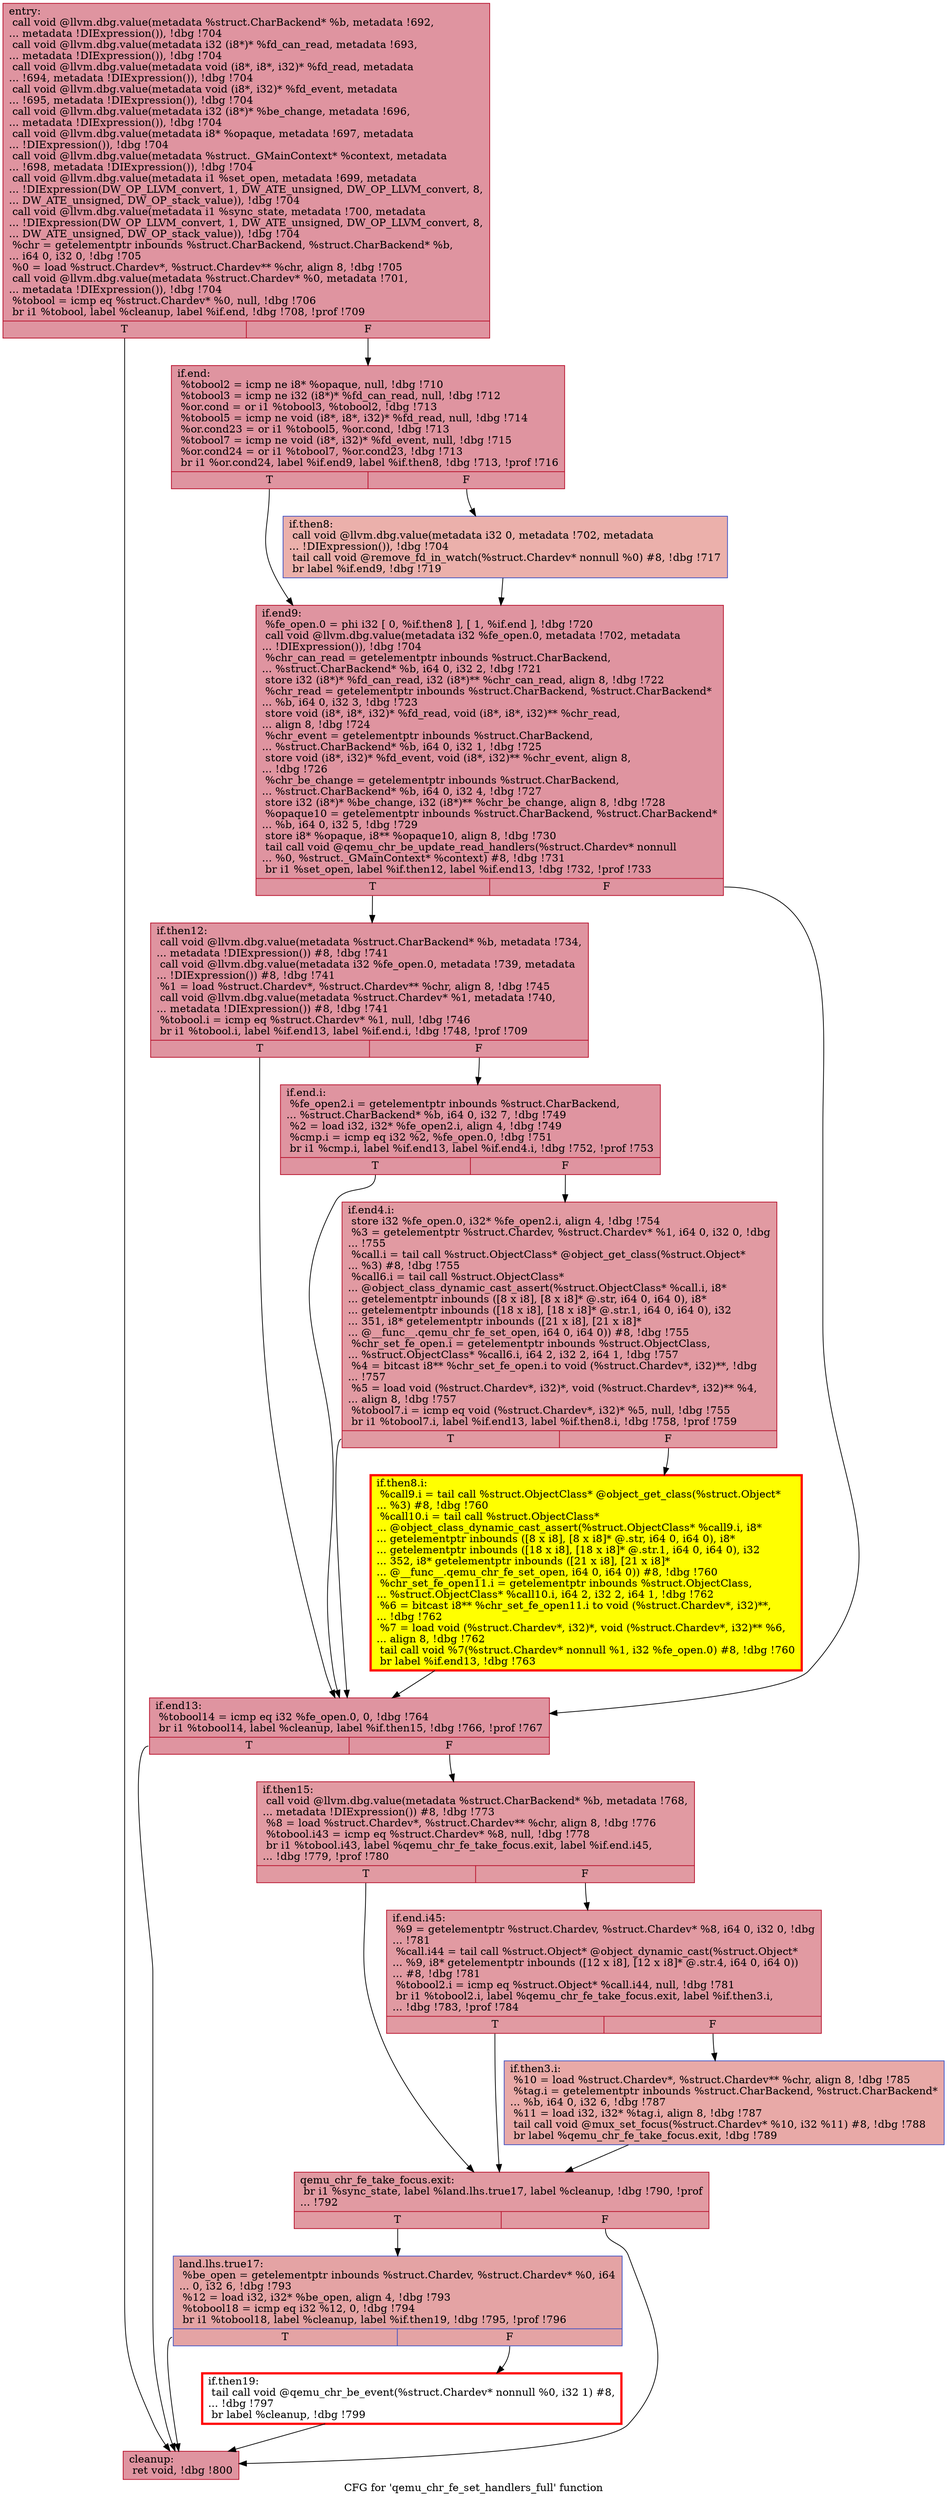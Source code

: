 digraph "CFG for 'qemu_chr_fe_set_handlers_full' function" {
	label="CFG for 'qemu_chr_fe_set_handlers_full' function";

	Node0x558fa4c79bb0 [shape=record,color="#b70d28ff", style=filled, fillcolor="#b70d2870",label="{entry:\l  call void @llvm.dbg.value(metadata %struct.CharBackend* %b, metadata !692,\l... metadata !DIExpression()), !dbg !704\l  call void @llvm.dbg.value(metadata i32 (i8*)* %fd_can_read, metadata !693,\l... metadata !DIExpression()), !dbg !704\l  call void @llvm.dbg.value(metadata void (i8*, i8*, i32)* %fd_read, metadata\l... !694, metadata !DIExpression()), !dbg !704\l  call void @llvm.dbg.value(metadata void (i8*, i32)* %fd_event, metadata\l... !695, metadata !DIExpression()), !dbg !704\l  call void @llvm.dbg.value(metadata i32 (i8*)* %be_change, metadata !696,\l... metadata !DIExpression()), !dbg !704\l  call void @llvm.dbg.value(metadata i8* %opaque, metadata !697, metadata\l... !DIExpression()), !dbg !704\l  call void @llvm.dbg.value(metadata %struct._GMainContext* %context, metadata\l... !698, metadata !DIExpression()), !dbg !704\l  call void @llvm.dbg.value(metadata i1 %set_open, metadata !699, metadata\l... !DIExpression(DW_OP_LLVM_convert, 1, DW_ATE_unsigned, DW_OP_LLVM_convert, 8,\l... DW_ATE_unsigned, DW_OP_stack_value)), !dbg !704\l  call void @llvm.dbg.value(metadata i1 %sync_state, metadata !700, metadata\l... !DIExpression(DW_OP_LLVM_convert, 1, DW_ATE_unsigned, DW_OP_LLVM_convert, 8,\l... DW_ATE_unsigned, DW_OP_stack_value)), !dbg !704\l  %chr = getelementptr inbounds %struct.CharBackend, %struct.CharBackend* %b,\l... i64 0, i32 0, !dbg !705\l  %0 = load %struct.Chardev*, %struct.Chardev** %chr, align 8, !dbg !705\l  call void @llvm.dbg.value(metadata %struct.Chardev* %0, metadata !701,\l... metadata !DIExpression()), !dbg !704\l  %tobool = icmp eq %struct.Chardev* %0, null, !dbg !706\l  br i1 %tobool, label %cleanup, label %if.end, !dbg !708, !prof !709\l|{<s0>T|<s1>F}}"];
	Node0x558fa4c79bb0:s0 -> Node0x558fa4c7dc60;
	Node0x558fa4c79bb0:s1 -> Node0x558fa4c7d7f0;
	Node0x558fa4c7d7f0 [shape=record,color="#b70d28ff", style=filled, fillcolor="#b70d2870",label="{if.end:                                           \l  %tobool2 = icmp ne i8* %opaque, null, !dbg !710\l  %tobool3 = icmp ne i32 (i8*)* %fd_can_read, null, !dbg !712\l  %or.cond = or i1 %tobool3, %tobool2, !dbg !713\l  %tobool5 = icmp ne void (i8*, i8*, i32)* %fd_read, null, !dbg !714\l  %or.cond23 = or i1 %tobool5, %or.cond, !dbg !713\l  %tobool7 = icmp ne void (i8*, i32)* %fd_event, null, !dbg !715\l  %or.cond24 = or i1 %tobool7, %or.cond23, !dbg !713\l  br i1 %or.cond24, label %if.end9, label %if.then8, !dbg !713, !prof !716\l|{<s0>T|<s1>F}}"];
	Node0x558fa4c7d7f0:s0 -> Node0x558fa4c7dfb0;
	Node0x558fa4c7d7f0:s1 -> Node0x558fa4c7df40;
	Node0x558fa4c7df40 [shape=record,color="#3d50c3ff", style=filled, fillcolor="#d24b4070",label="{if.then8:                                         \l  call void @llvm.dbg.value(metadata i32 0, metadata !702, metadata\l... !DIExpression()), !dbg !704\l  tail call void @remove_fd_in_watch(%struct.Chardev* nonnull %0) #8, !dbg !717\l  br label %if.end9, !dbg !719\l}"];
	Node0x558fa4c7df40 -> Node0x558fa4c7dfb0;
	Node0x558fa4c7dfb0 [shape=record,color="#b70d28ff", style=filled, fillcolor="#b70d2870",label="{if.end9:                                          \l  %fe_open.0 = phi i32 [ 0, %if.then8 ], [ 1, %if.end ], !dbg !720\l  call void @llvm.dbg.value(metadata i32 %fe_open.0, metadata !702, metadata\l... !DIExpression()), !dbg !704\l  %chr_can_read = getelementptr inbounds %struct.CharBackend,\l... %struct.CharBackend* %b, i64 0, i32 2, !dbg !721\l  store i32 (i8*)* %fd_can_read, i32 (i8*)** %chr_can_read, align 8, !dbg !722\l  %chr_read = getelementptr inbounds %struct.CharBackend, %struct.CharBackend*\l... %b, i64 0, i32 3, !dbg !723\l  store void (i8*, i8*, i32)* %fd_read, void (i8*, i8*, i32)** %chr_read,\l... align 8, !dbg !724\l  %chr_event = getelementptr inbounds %struct.CharBackend,\l... %struct.CharBackend* %b, i64 0, i32 1, !dbg !725\l  store void (i8*, i32)* %fd_event, void (i8*, i32)** %chr_event, align 8,\l... !dbg !726\l  %chr_be_change = getelementptr inbounds %struct.CharBackend,\l... %struct.CharBackend* %b, i64 0, i32 4, !dbg !727\l  store i32 (i8*)* %be_change, i32 (i8*)** %chr_be_change, align 8, !dbg !728\l  %opaque10 = getelementptr inbounds %struct.CharBackend, %struct.CharBackend*\l... %b, i64 0, i32 5, !dbg !729\l  store i8* %opaque, i8** %opaque10, align 8, !dbg !730\l  tail call void @qemu_chr_be_update_read_handlers(%struct.Chardev* nonnull\l... %0, %struct._GMainContext* %context) #8, !dbg !731\l  br i1 %set_open, label %if.then12, label %if.end13, !dbg !732, !prof !733\l|{<s0>T|<s1>F}}"];
	Node0x558fa4c7dfb0:s0 -> Node0x558fa4c7f590;
	Node0x558fa4c7dfb0:s1 -> Node0x558fa4c81420;
	Node0x558fa4c7f590 [shape=record,color="#b70d28ff", style=filled, fillcolor="#b70d2870",label="{if.then12:                                        \l  call void @llvm.dbg.value(metadata %struct.CharBackend* %b, metadata !734,\l... metadata !DIExpression()) #8, !dbg !741\l  call void @llvm.dbg.value(metadata i32 %fe_open.0, metadata !739, metadata\l... !DIExpression()) #8, !dbg !741\l  %1 = load %struct.Chardev*, %struct.Chardev** %chr, align 8, !dbg !745\l  call void @llvm.dbg.value(metadata %struct.Chardev* %1, metadata !740,\l... metadata !DIExpression()) #8, !dbg !741\l  %tobool.i = icmp eq %struct.Chardev* %1, null, !dbg !746\l  br i1 %tobool.i, label %if.end13, label %if.end.i, !dbg !748, !prof !709\l|{<s0>T|<s1>F}}"];
	Node0x558fa4c7f590:s0 -> Node0x558fa4c81420;
	Node0x558fa4c7f590:s1 -> Node0x558fa4c267e0;
	Node0x558fa4c267e0 [shape=record,color="#b70d28ff", style=filled, fillcolor="#b70d2870",label="{if.end.i:                                         \l  %fe_open2.i = getelementptr inbounds %struct.CharBackend,\l... %struct.CharBackend* %b, i64 0, i32 7, !dbg !749\l  %2 = load i32, i32* %fe_open2.i, align 4, !dbg !749\l  %cmp.i = icmp eq i32 %2, %fe_open.0, !dbg !751\l  br i1 %cmp.i, label %if.end13, label %if.end4.i, !dbg !752, !prof !753\l|{<s0>T|<s1>F}}"];
	Node0x558fa4c267e0:s0 -> Node0x558fa4c81420;
	Node0x558fa4c267e0:s1 -> Node0x558fa4cabb40;
	Node0x558fa4cabb40 [shape=record,color="#b70d28ff", style=filled, fillcolor="#bb1b2c70",label="{if.end4.i:                                        \l  store i32 %fe_open.0, i32* %fe_open2.i, align 4, !dbg !754\l  %3 = getelementptr %struct.Chardev, %struct.Chardev* %1, i64 0, i32 0, !dbg\l... !755\l  %call.i = tail call %struct.ObjectClass* @object_get_class(%struct.Object*\l... %3) #8, !dbg !755\l  %call6.i = tail call %struct.ObjectClass*\l... @object_class_dynamic_cast_assert(%struct.ObjectClass* %call.i, i8*\l... getelementptr inbounds ([8 x i8], [8 x i8]* @.str, i64 0, i64 0), i8*\l... getelementptr inbounds ([18 x i8], [18 x i8]* @.str.1, i64 0, i64 0), i32\l... 351, i8* getelementptr inbounds ([21 x i8], [21 x i8]*\l... @__func__.qemu_chr_fe_set_open, i64 0, i64 0)) #8, !dbg !755\l  %chr_set_fe_open.i = getelementptr inbounds %struct.ObjectClass,\l... %struct.ObjectClass* %call6.i, i64 2, i32 2, i64 1, !dbg !757\l  %4 = bitcast i8** %chr_set_fe_open.i to void (%struct.Chardev*, i32)**, !dbg\l... !757\l  %5 = load void (%struct.Chardev*, i32)*, void (%struct.Chardev*, i32)** %4,\l... align 8, !dbg !757\l  %tobool7.i = icmp eq void (%struct.Chardev*, i32)* %5, null, !dbg !755\l  br i1 %tobool7.i, label %if.end13, label %if.then8.i, !dbg !758, !prof !759\l|{<s0>T|<s1>F}}"];
	Node0x558fa4cabb40:s0 -> Node0x558fa4c81420;
	Node0x558fa4cabb40:s1 -> Node0x558fa4c22e00;
	Node0x558fa4c22e00 [shape=record,penwidth=3.0, style="filled", color="red", fillcolor="yellow",label="{if.then8.i:                                       \l  %call9.i = tail call %struct.ObjectClass* @object_get_class(%struct.Object*\l... %3) #8, !dbg !760\l  %call10.i = tail call %struct.ObjectClass*\l... @object_class_dynamic_cast_assert(%struct.ObjectClass* %call9.i, i8*\l... getelementptr inbounds ([8 x i8], [8 x i8]* @.str, i64 0, i64 0), i8*\l... getelementptr inbounds ([18 x i8], [18 x i8]* @.str.1, i64 0, i64 0), i32\l... 352, i8* getelementptr inbounds ([21 x i8], [21 x i8]*\l... @__func__.qemu_chr_fe_set_open, i64 0, i64 0)) #8, !dbg !760\l  %chr_set_fe_open11.i = getelementptr inbounds %struct.ObjectClass,\l... %struct.ObjectClass* %call10.i, i64 2, i32 2, i64 1, !dbg !762\l  %6 = bitcast i8** %chr_set_fe_open11.i to void (%struct.Chardev*, i32)**,\l... !dbg !762\l  %7 = load void (%struct.Chardev*, i32)*, void (%struct.Chardev*, i32)** %6,\l... align 8, !dbg !762\l  tail call void %7(%struct.Chardev* nonnull %1, i32 %fe_open.0) #8, !dbg !760\l  br label %if.end13, !dbg !763\l}"];
	Node0x558fa4c22e00 -> Node0x558fa4c81420;
	Node0x558fa4c81420 [shape=record,color="#b70d28ff", style=filled, fillcolor="#b70d2870",label="{if.end13:                                         \l  %tobool14 = icmp eq i32 %fe_open.0, 0, !dbg !764\l  br i1 %tobool14, label %cleanup, label %if.then15, !dbg !766, !prof !767\l|{<s0>T|<s1>F}}"];
	Node0x558fa4c81420:s0 -> Node0x558fa4c7dc60;
	Node0x558fa4c81420:s1 -> Node0x558fa4c82030;
	Node0x558fa4c82030 [shape=record,color="#b70d28ff", style=filled, fillcolor="#bb1b2c70",label="{if.then15:                                        \l  call void @llvm.dbg.value(metadata %struct.CharBackend* %b, metadata !768,\l... metadata !DIExpression()) #8, !dbg !773\l  %8 = load %struct.Chardev*, %struct.Chardev** %chr, align 8, !dbg !776\l  %tobool.i43 = icmp eq %struct.Chardev* %8, null, !dbg !778\l  br i1 %tobool.i43, label %qemu_chr_fe_take_focus.exit, label %if.end.i45,\l... !dbg !779, !prof !780\l|{<s0>T|<s1>F}}"];
	Node0x558fa4c82030:s0 -> Node0x558fa4d61050;
	Node0x558fa4c82030:s1 -> Node0x558fa4c7dbd0;
	Node0x558fa4c7dbd0 [shape=record,color="#b70d28ff", style=filled, fillcolor="#bb1b2c70",label="{if.end.i45:                                       \l  %9 = getelementptr %struct.Chardev, %struct.Chardev* %8, i64 0, i32 0, !dbg\l... !781\l  %call.i44 = tail call %struct.Object* @object_dynamic_cast(%struct.Object*\l... %9, i8* getelementptr inbounds ([12 x i8], [12 x i8]* @.str.4, i64 0, i64 0))\l... #8, !dbg !781\l  %tobool2.i = icmp eq %struct.Object* %call.i44, null, !dbg !781\l  br i1 %tobool2.i, label %qemu_chr_fe_take_focus.exit, label %if.then3.i,\l... !dbg !783, !prof !784\l|{<s0>T|<s1>F}}"];
	Node0x558fa4c7dbd0:s0 -> Node0x558fa4d61050;
	Node0x558fa4c7dbd0:s1 -> Node0x558fa4c356a0;
	Node0x558fa4c356a0 [shape=record,color="#3d50c3ff", style=filled, fillcolor="#ca3b3770",label="{if.then3.i:                                       \l  %10 = load %struct.Chardev*, %struct.Chardev** %chr, align 8, !dbg !785\l  %tag.i = getelementptr inbounds %struct.CharBackend, %struct.CharBackend*\l... %b, i64 0, i32 6, !dbg !787\l  %11 = load i32, i32* %tag.i, align 8, !dbg !787\l  tail call void @mux_set_focus(%struct.Chardev* %10, i32 %11) #8, !dbg !788\l  br label %qemu_chr_fe_take_focus.exit, !dbg !789\l}"];
	Node0x558fa4c356a0 -> Node0x558fa4d61050;
	Node0x558fa4d61050 [shape=record,color="#b70d28ff", style=filled, fillcolor="#bb1b2c70",label="{qemu_chr_fe_take_focus.exit:                      \l  br i1 %sync_state, label %land.lhs.true17, label %cleanup, !dbg !790, !prof\l... !792\l|{<s0>T|<s1>F}}"];
	Node0x558fa4d61050:s0 -> Node0x558fa4c82c40;
	Node0x558fa4d61050:s1 -> Node0x558fa4c7dc60;
	Node0x558fa4c82c40 [shape=record,color="#3d50c3ff", style=filled, fillcolor="#c32e3170",label="{land.lhs.true17:                                  \l  %be_open = getelementptr inbounds %struct.Chardev, %struct.Chardev* %0, i64\l... 0, i32 6, !dbg !793\l  %12 = load i32, i32* %be_open, align 4, !dbg !793\l  %tobool18 = icmp eq i32 %12, 0, !dbg !794\l  br i1 %tobool18, label %cleanup, label %if.then19, !dbg !795, !prof !796\l|{<s0>T|<s1>F}}"];
	Node0x558fa4c82c40:s0 -> Node0x558fa4c7dc60;
	Node0x558fa4c82c40:s1 -> Node0x558fa4c82ba0;
	Node0x558fa4c82ba0 [shape=record,penwidth=3.0, color="red",label="{if.then19:                                        \l  tail call void @qemu_chr_be_event(%struct.Chardev* nonnull %0, i32 1) #8,\l... !dbg !797\l  br label %cleanup, !dbg !799\l}"];
	Node0x558fa4c82ba0 -> Node0x558fa4c7dc60;
	Node0x558fa4c7dc60 [shape=record,color="#b70d28ff", style=filled, fillcolor="#b70d2870",label="{cleanup:                                          \l  ret void, !dbg !800\l}"];
}
